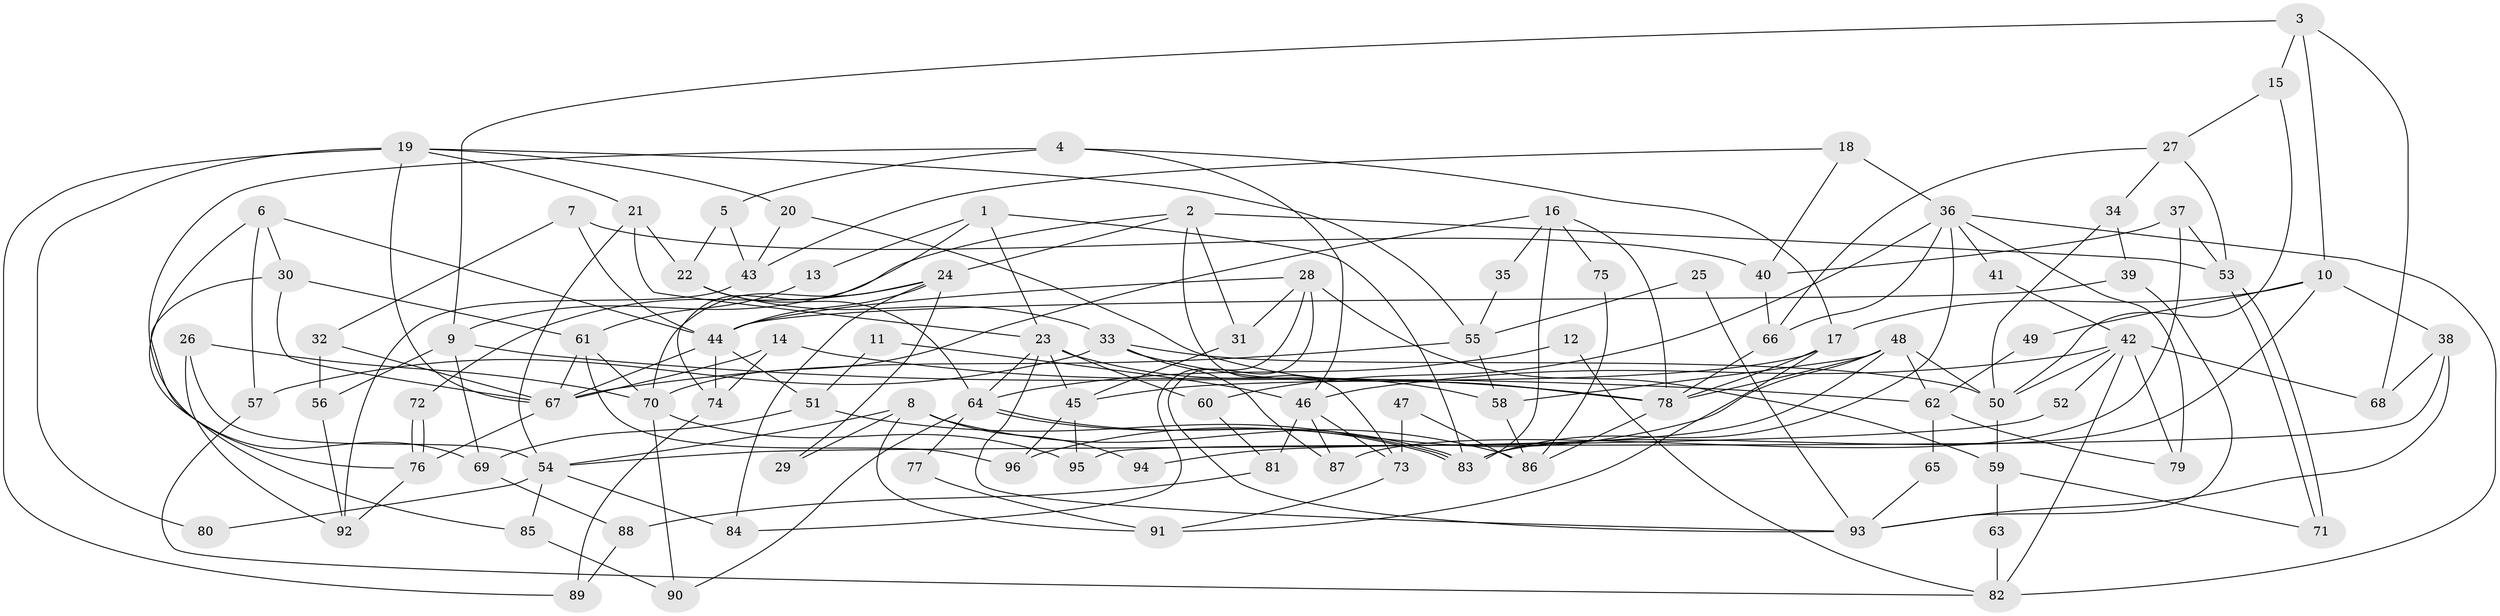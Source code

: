 // Generated by graph-tools (version 1.1) at 2025/11/02/27/25 16:11:22]
// undirected, 96 vertices, 192 edges
graph export_dot {
graph [start="1"]
  node [color=gray90,style=filled];
  1;
  2;
  3;
  4;
  5;
  6;
  7;
  8;
  9;
  10;
  11;
  12;
  13;
  14;
  15;
  16;
  17;
  18;
  19;
  20;
  21;
  22;
  23;
  24;
  25;
  26;
  27;
  28;
  29;
  30;
  31;
  32;
  33;
  34;
  35;
  36;
  37;
  38;
  39;
  40;
  41;
  42;
  43;
  44;
  45;
  46;
  47;
  48;
  49;
  50;
  51;
  52;
  53;
  54;
  55;
  56;
  57;
  58;
  59;
  60;
  61;
  62;
  63;
  64;
  65;
  66;
  67;
  68;
  69;
  70;
  71;
  72;
  73;
  74;
  75;
  76;
  77;
  78;
  79;
  80;
  81;
  82;
  83;
  84;
  85;
  86;
  87;
  88;
  89;
  90;
  91;
  92;
  93;
  94;
  95;
  96;
  1 -- 23;
  1 -- 74;
  1 -- 13;
  1 -- 83;
  2 -- 53;
  2 -- 24;
  2 -- 9;
  2 -- 31;
  2 -- 73;
  3 -- 15;
  3 -- 10;
  3 -- 9;
  3 -- 68;
  4 -- 17;
  4 -- 46;
  4 -- 5;
  4 -- 85;
  5 -- 22;
  5 -- 43;
  6 -- 44;
  6 -- 30;
  6 -- 57;
  6 -- 69;
  7 -- 44;
  7 -- 32;
  7 -- 40;
  8 -- 86;
  8 -- 54;
  8 -- 29;
  8 -- 91;
  8 -- 94;
  9 -- 56;
  9 -- 62;
  9 -- 69;
  10 -- 83;
  10 -- 17;
  10 -- 38;
  10 -- 49;
  11 -- 46;
  11 -- 51;
  12 -- 82;
  12 -- 64;
  13 -- 61;
  14 -- 67;
  14 -- 78;
  14 -- 74;
  15 -- 50;
  15 -- 27;
  16 -- 83;
  16 -- 78;
  16 -- 35;
  16 -- 70;
  16 -- 75;
  17 -- 78;
  17 -- 45;
  17 -- 91;
  18 -- 40;
  18 -- 36;
  18 -- 43;
  19 -- 67;
  19 -- 89;
  19 -- 20;
  19 -- 21;
  19 -- 55;
  19 -- 80;
  20 -- 43;
  20 -- 78;
  21 -- 23;
  21 -- 22;
  21 -- 54;
  22 -- 64;
  22 -- 33;
  23 -- 58;
  23 -- 64;
  23 -- 45;
  23 -- 60;
  23 -- 93;
  24 -- 84;
  24 -- 70;
  24 -- 29;
  24 -- 44;
  24 -- 72;
  25 -- 55;
  25 -- 93;
  26 -- 70;
  26 -- 92;
  26 -- 54;
  27 -- 66;
  27 -- 34;
  27 -- 53;
  28 -- 44;
  28 -- 31;
  28 -- 59;
  28 -- 84;
  28 -- 93;
  30 -- 76;
  30 -- 61;
  30 -- 67;
  31 -- 45;
  32 -- 56;
  32 -- 67;
  33 -- 78;
  33 -- 50;
  33 -- 57;
  33 -- 87;
  34 -- 39;
  34 -- 50;
  35 -- 55;
  36 -- 82;
  36 -- 83;
  36 -- 41;
  36 -- 60;
  36 -- 66;
  36 -- 79;
  37 -- 40;
  37 -- 53;
  37 -- 87;
  38 -- 93;
  38 -- 68;
  38 -- 95;
  39 -- 93;
  39 -- 44;
  40 -- 66;
  41 -- 42;
  42 -- 68;
  42 -- 46;
  42 -- 50;
  42 -- 52;
  42 -- 79;
  42 -- 82;
  43 -- 92;
  44 -- 51;
  44 -- 67;
  44 -- 74;
  45 -- 95;
  45 -- 96;
  46 -- 87;
  46 -- 73;
  46 -- 81;
  47 -- 73;
  47 -- 86;
  48 -- 62;
  48 -- 50;
  48 -- 58;
  48 -- 78;
  48 -- 94;
  48 -- 96;
  49 -- 62;
  50 -- 59;
  51 -- 69;
  51 -- 83;
  52 -- 54;
  53 -- 71;
  53 -- 71;
  54 -- 80;
  54 -- 84;
  54 -- 85;
  55 -- 67;
  55 -- 58;
  56 -- 92;
  57 -- 82;
  58 -- 86;
  59 -- 63;
  59 -- 71;
  60 -- 81;
  61 -- 96;
  61 -- 67;
  61 -- 70;
  62 -- 79;
  62 -- 65;
  63 -- 82;
  64 -- 90;
  64 -- 83;
  64 -- 83;
  64 -- 77;
  65 -- 93;
  66 -- 78;
  67 -- 76;
  69 -- 88;
  70 -- 90;
  70 -- 95;
  72 -- 76;
  72 -- 76;
  73 -- 91;
  74 -- 89;
  75 -- 86;
  76 -- 92;
  77 -- 91;
  78 -- 86;
  81 -- 88;
  85 -- 90;
  88 -- 89;
}
